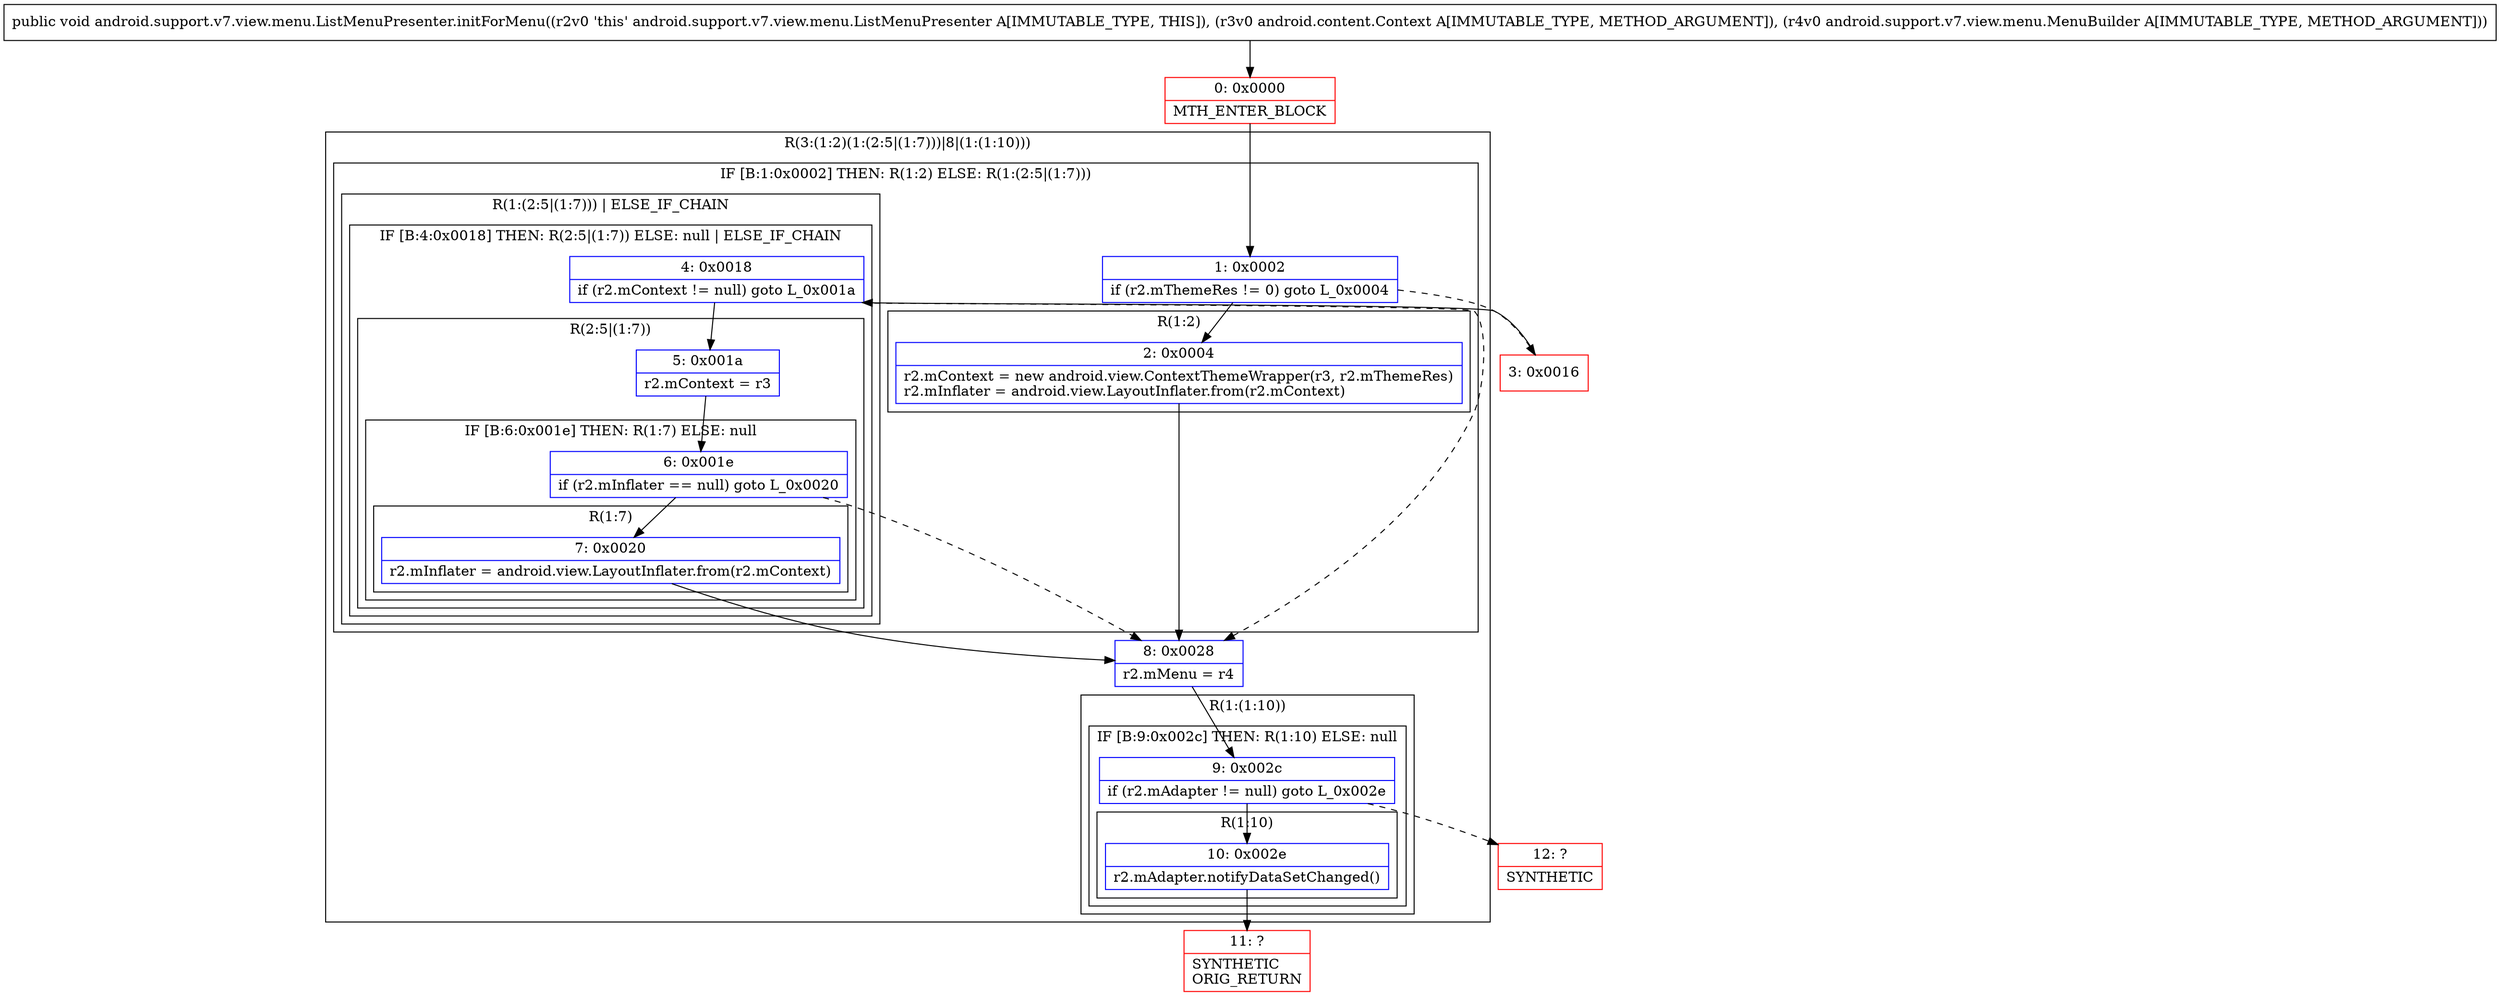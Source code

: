 digraph "CFG forandroid.support.v7.view.menu.ListMenuPresenter.initForMenu(Landroid\/content\/Context;Landroid\/support\/v7\/view\/menu\/MenuBuilder;)V" {
subgraph cluster_Region_2050922529 {
label = "R(3:(1:2)(1:(2:5|(1:7)))|8|(1:(1:10)))";
node [shape=record,color=blue];
subgraph cluster_IfRegion_948873448 {
label = "IF [B:1:0x0002] THEN: R(1:2) ELSE: R(1:(2:5|(1:7)))";
node [shape=record,color=blue];
Node_1 [shape=record,label="{1\:\ 0x0002|if (r2.mThemeRes != 0) goto L_0x0004\l}"];
subgraph cluster_Region_1100353265 {
label = "R(1:2)";
node [shape=record,color=blue];
Node_2 [shape=record,label="{2\:\ 0x0004|r2.mContext = new android.view.ContextThemeWrapper(r3, r2.mThemeRes)\lr2.mInflater = android.view.LayoutInflater.from(r2.mContext)\l}"];
}
subgraph cluster_Region_270524543 {
label = "R(1:(2:5|(1:7))) | ELSE_IF_CHAIN\l";
node [shape=record,color=blue];
subgraph cluster_IfRegion_518954445 {
label = "IF [B:4:0x0018] THEN: R(2:5|(1:7)) ELSE: null | ELSE_IF_CHAIN\l";
node [shape=record,color=blue];
Node_4 [shape=record,label="{4\:\ 0x0018|if (r2.mContext != null) goto L_0x001a\l}"];
subgraph cluster_Region_1407889168 {
label = "R(2:5|(1:7))";
node [shape=record,color=blue];
Node_5 [shape=record,label="{5\:\ 0x001a|r2.mContext = r3\l}"];
subgraph cluster_IfRegion_578470426 {
label = "IF [B:6:0x001e] THEN: R(1:7) ELSE: null";
node [shape=record,color=blue];
Node_6 [shape=record,label="{6\:\ 0x001e|if (r2.mInflater == null) goto L_0x0020\l}"];
subgraph cluster_Region_1292485170 {
label = "R(1:7)";
node [shape=record,color=blue];
Node_7 [shape=record,label="{7\:\ 0x0020|r2.mInflater = android.view.LayoutInflater.from(r2.mContext)\l}"];
}
}
}
}
}
}
Node_8 [shape=record,label="{8\:\ 0x0028|r2.mMenu = r4\l}"];
subgraph cluster_Region_669204139 {
label = "R(1:(1:10))";
node [shape=record,color=blue];
subgraph cluster_IfRegion_561485672 {
label = "IF [B:9:0x002c] THEN: R(1:10) ELSE: null";
node [shape=record,color=blue];
Node_9 [shape=record,label="{9\:\ 0x002c|if (r2.mAdapter != null) goto L_0x002e\l}"];
subgraph cluster_Region_1441397582 {
label = "R(1:10)";
node [shape=record,color=blue];
Node_10 [shape=record,label="{10\:\ 0x002e|r2.mAdapter.notifyDataSetChanged()\l}"];
}
}
}
}
Node_0 [shape=record,color=red,label="{0\:\ 0x0000|MTH_ENTER_BLOCK\l}"];
Node_3 [shape=record,color=red,label="{3\:\ 0x0016}"];
Node_11 [shape=record,color=red,label="{11\:\ ?|SYNTHETIC\lORIG_RETURN\l}"];
Node_12 [shape=record,color=red,label="{12\:\ ?|SYNTHETIC\l}"];
MethodNode[shape=record,label="{public void android.support.v7.view.menu.ListMenuPresenter.initForMenu((r2v0 'this' android.support.v7.view.menu.ListMenuPresenter A[IMMUTABLE_TYPE, THIS]), (r3v0 android.content.Context A[IMMUTABLE_TYPE, METHOD_ARGUMENT]), (r4v0 android.support.v7.view.menu.MenuBuilder A[IMMUTABLE_TYPE, METHOD_ARGUMENT])) }"];
MethodNode -> Node_0;
Node_1 -> Node_2;
Node_1 -> Node_3[style=dashed];
Node_2 -> Node_8;
Node_4 -> Node_5;
Node_4 -> Node_8[style=dashed];
Node_5 -> Node_6;
Node_6 -> Node_7;
Node_6 -> Node_8[style=dashed];
Node_7 -> Node_8;
Node_8 -> Node_9;
Node_9 -> Node_10;
Node_9 -> Node_12[style=dashed];
Node_10 -> Node_11;
Node_0 -> Node_1;
Node_3 -> Node_4;
}

